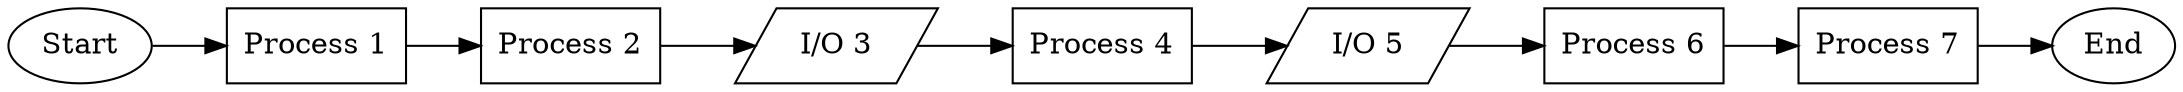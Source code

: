 // Linear Flowchart 1
digraph {
	rankdir=LR
	1 [label=Start shape=oval]
	2 [label="Process 1" shape=box]
	1 -> 2
	3 [label="Process 2" shape=box]
	2 -> 3
	4 [label="I/O 3" shape=parallelogram]
	3 -> 4
	5 [label="Process 4" shape=box]
	4 -> 5
	6 [label="I/O 5" shape=parallelogram]
	5 -> 6
	7 [label="Process 6" shape=box]
	6 -> 7
	8 [label="Process 7" shape=box]
	7 -> 8
	9 [label=End shape=oval]
	8 -> 9
}
